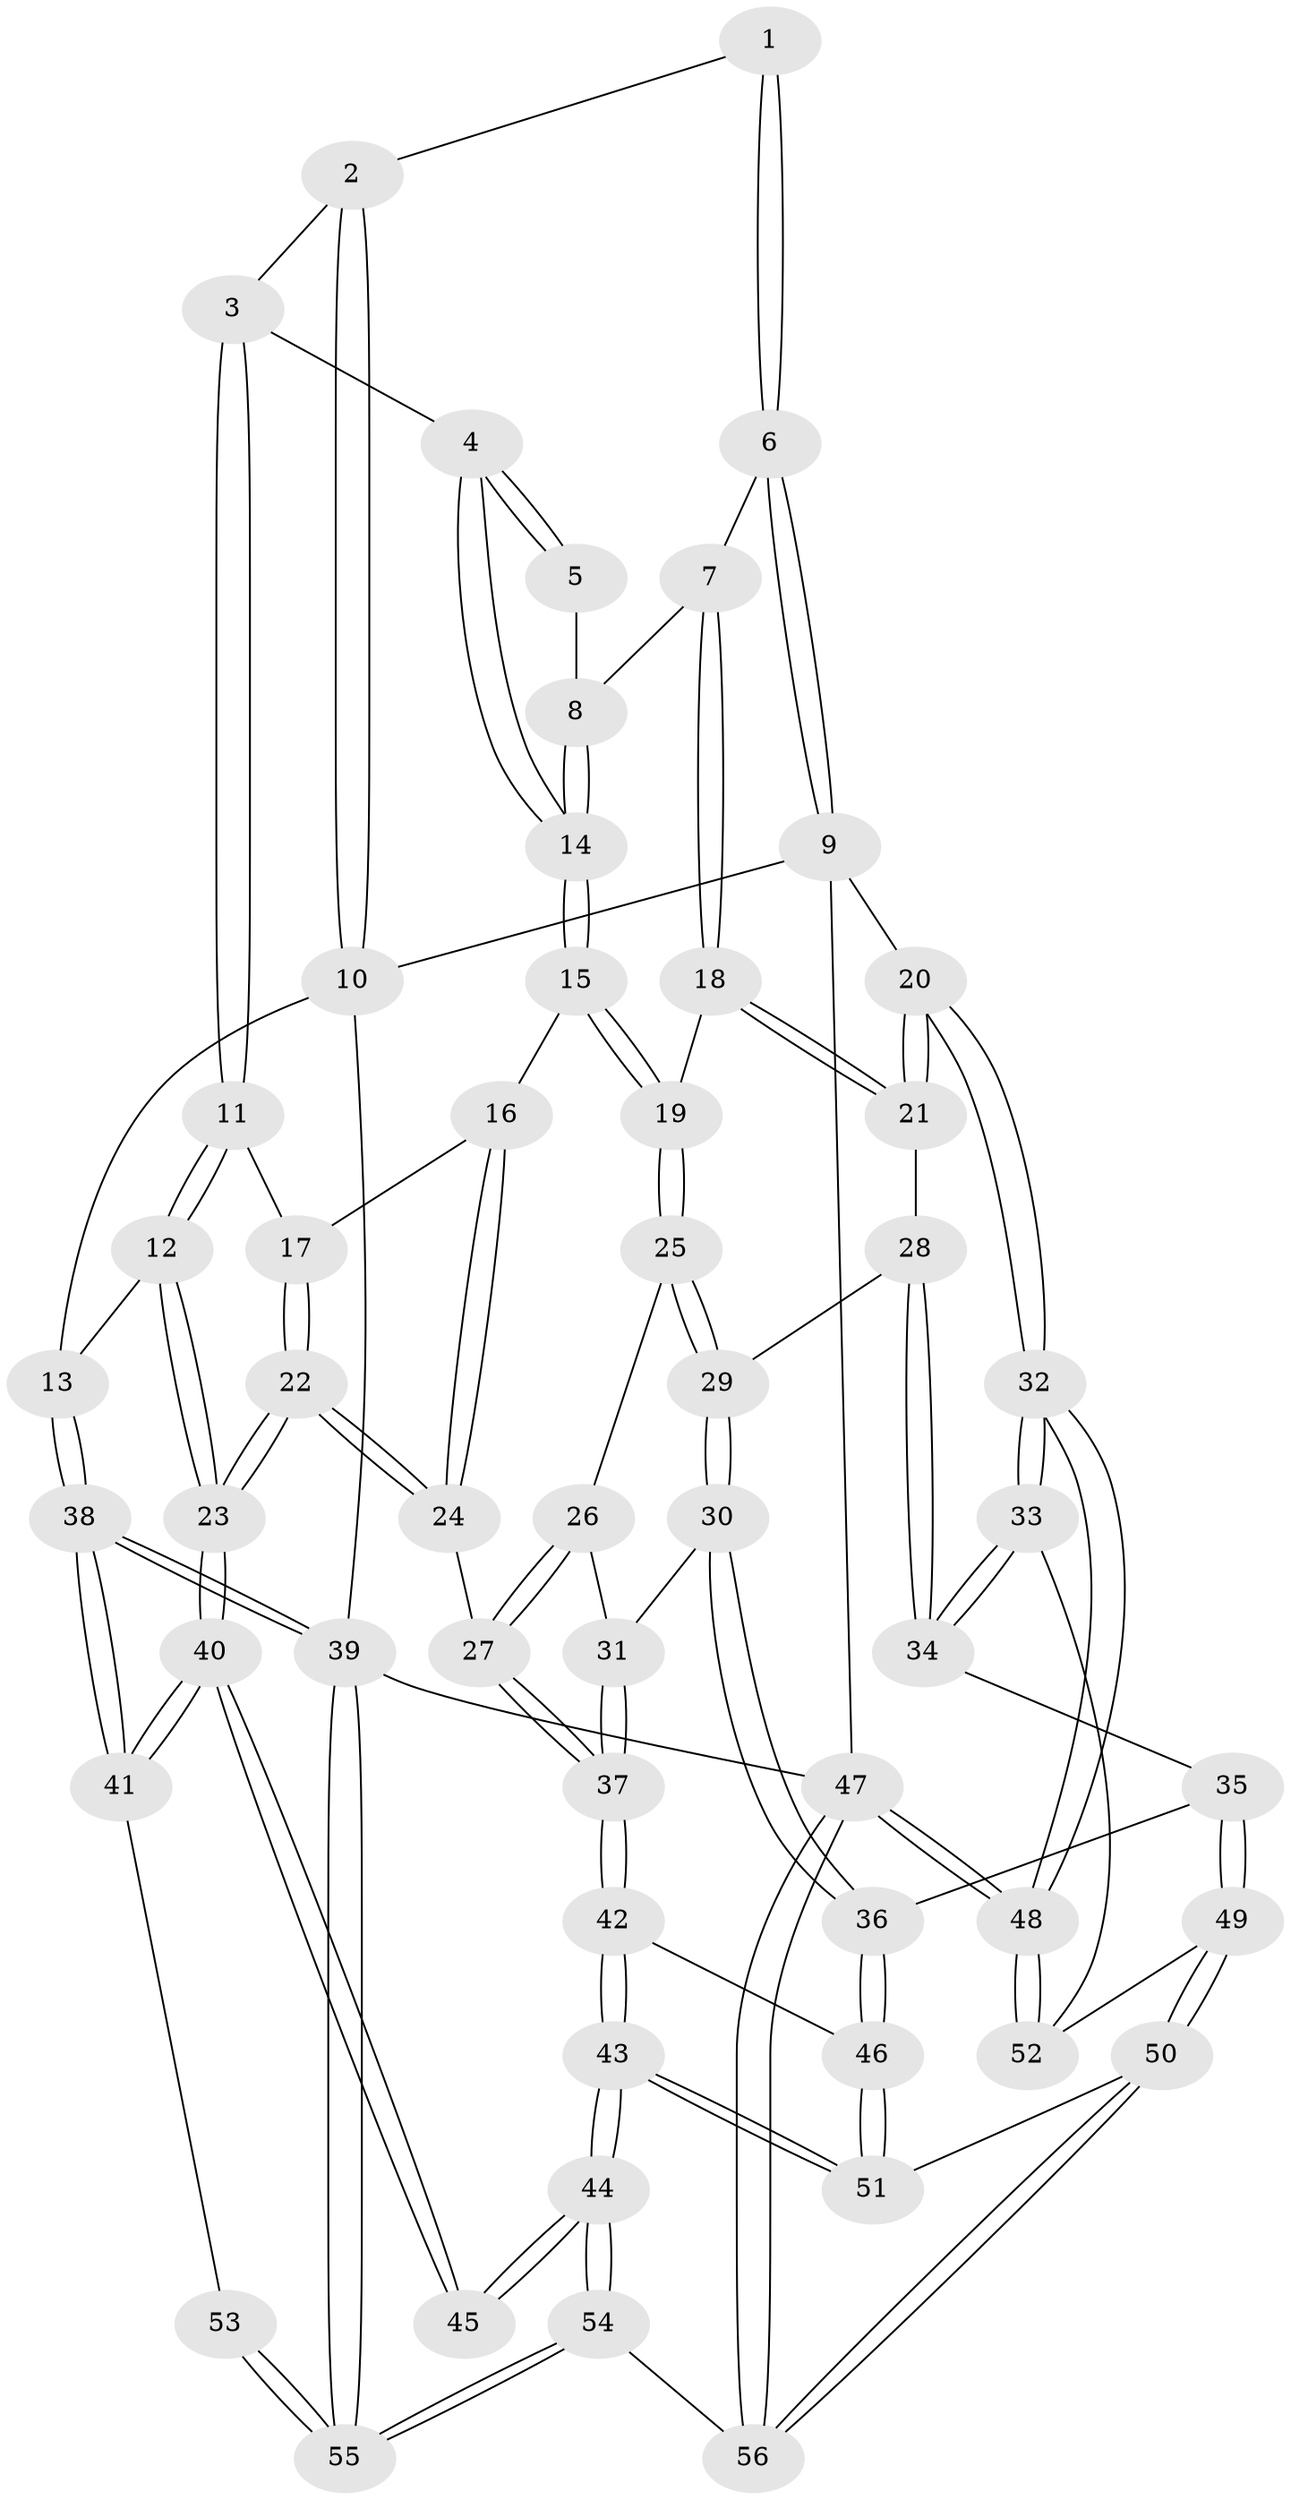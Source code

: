 // Generated by graph-tools (version 1.1) at 2025/16/03/09/25 04:16:49]
// undirected, 56 vertices, 137 edges
graph export_dot {
graph [start="1"]
  node [color=gray90,style=filled];
  1 [pos="+0.6762439818350393+0"];
  2 [pos="+0.2168153270340038+0"];
  3 [pos="+0.35946168079984053+0.0495278108062829"];
  4 [pos="+0.5318651439747033+0.13880898301494693"];
  5 [pos="+0.6471738349135565+0"];
  6 [pos="+1+0"];
  7 [pos="+0.8183605609458481+0.1790212488886672"];
  8 [pos="+0.7488571023189632+0.1407907143731763"];
  9 [pos="+1+0"];
  10 [pos="+0+0"];
  11 [pos="+0.2922823273003091+0.3023505096577397"];
  12 [pos="+0+0.3380483787999693"];
  13 [pos="+0+0.33124298375688277"];
  14 [pos="+0.55127433525539+0.2092364906188052"];
  15 [pos="+0.5503728731191939+0.23554906192569816"];
  16 [pos="+0.3465465982616038+0.3230308295810913"];
  17 [pos="+0.2953981249881935+0.30405185914026067"];
  18 [pos="+0.8341027480774938+0.26843371124699367"];
  19 [pos="+0.6350428608628211+0.34459328165695874"];
  20 [pos="+1+0.39161660494310546"];
  21 [pos="+0.97910145437438+0.3735877926409248"];
  22 [pos="+0.29247979796790213+0.5898963704143175"];
  23 [pos="+0.21830643744791026+0.6359121025176872"];
  24 [pos="+0.4700665588017901+0.5211409522644187"];
  25 [pos="+0.6250650349555011+0.39507298649723616"];
  26 [pos="+0.5888113528651522+0.45144429597742786"];
  27 [pos="+0.49658850549935746+0.5291851400449782"];
  28 [pos="+0.8701235548936341+0.470422794784279"];
  29 [pos="+0.8194373394011035+0.5045590711952894"];
  30 [pos="+0.7736195856081656+0.5981195237265885"];
  31 [pos="+0.7492554417290187+0.5879656016303167"];
  32 [pos="+1+0.6893450892306349"];
  33 [pos="+0.9789446239423614+0.6873304583763779"];
  34 [pos="+0.9227250417120512+0.6837885040687478"];
  35 [pos="+0.842962791812445+0.6909470196389071"];
  36 [pos="+0.7819751748086652+0.6521254729375782"];
  37 [pos="+0.5242341371080692+0.6045694746686259"];
  38 [pos="+0+0.793102646637152"];
  39 [pos="+0+1"];
  40 [pos="+0.21837044332171562+0.6704508334704509"];
  41 [pos="+0+0.7850362513432619"];
  42 [pos="+0.5342834379787058+0.666892118188969"];
  43 [pos="+0.36405508420319965+0.8640163332519148"];
  44 [pos="+0.35541182772928065+0.869369475865643"];
  45 [pos="+0.2500255923976715+0.7578257397691527"];
  46 [pos="+0.6533531206891079+0.7383842322990936"];
  47 [pos="+1+1"];
  48 [pos="+1+1"];
  49 [pos="+0.824634207886841+0.8602227115195189"];
  50 [pos="+0.6923479417416291+0.8906819477612407"];
  51 [pos="+0.6740577050906975+0.8657210860071838"];
  52 [pos="+0.8472231378275961+0.8713389410473337"];
  53 [pos="+0.11814375118268644+0.8359786502898605"];
  54 [pos="+0.33173402881510494+1"];
  55 [pos="+0+1"];
  56 [pos="+0.6420675393462312+1"];
  1 -- 2;
  1 -- 6;
  1 -- 6;
  2 -- 3;
  2 -- 10;
  2 -- 10;
  3 -- 4;
  3 -- 11;
  3 -- 11;
  4 -- 5;
  4 -- 5;
  4 -- 14;
  4 -- 14;
  5 -- 8;
  6 -- 7;
  6 -- 9;
  6 -- 9;
  7 -- 8;
  7 -- 18;
  7 -- 18;
  8 -- 14;
  8 -- 14;
  9 -- 10;
  9 -- 20;
  9 -- 47;
  10 -- 13;
  10 -- 39;
  11 -- 12;
  11 -- 12;
  11 -- 17;
  12 -- 13;
  12 -- 23;
  12 -- 23;
  13 -- 38;
  13 -- 38;
  14 -- 15;
  14 -- 15;
  15 -- 16;
  15 -- 19;
  15 -- 19;
  16 -- 17;
  16 -- 24;
  16 -- 24;
  17 -- 22;
  17 -- 22;
  18 -- 19;
  18 -- 21;
  18 -- 21;
  19 -- 25;
  19 -- 25;
  20 -- 21;
  20 -- 21;
  20 -- 32;
  20 -- 32;
  21 -- 28;
  22 -- 23;
  22 -- 23;
  22 -- 24;
  22 -- 24;
  23 -- 40;
  23 -- 40;
  24 -- 27;
  25 -- 26;
  25 -- 29;
  25 -- 29;
  26 -- 27;
  26 -- 27;
  26 -- 31;
  27 -- 37;
  27 -- 37;
  28 -- 29;
  28 -- 34;
  28 -- 34;
  29 -- 30;
  29 -- 30;
  30 -- 31;
  30 -- 36;
  30 -- 36;
  31 -- 37;
  31 -- 37;
  32 -- 33;
  32 -- 33;
  32 -- 48;
  32 -- 48;
  33 -- 34;
  33 -- 34;
  33 -- 52;
  34 -- 35;
  35 -- 36;
  35 -- 49;
  35 -- 49;
  36 -- 46;
  36 -- 46;
  37 -- 42;
  37 -- 42;
  38 -- 39;
  38 -- 39;
  38 -- 41;
  38 -- 41;
  39 -- 55;
  39 -- 55;
  39 -- 47;
  40 -- 41;
  40 -- 41;
  40 -- 45;
  40 -- 45;
  41 -- 53;
  42 -- 43;
  42 -- 43;
  42 -- 46;
  43 -- 44;
  43 -- 44;
  43 -- 51;
  43 -- 51;
  44 -- 45;
  44 -- 45;
  44 -- 54;
  44 -- 54;
  46 -- 51;
  46 -- 51;
  47 -- 48;
  47 -- 48;
  47 -- 56;
  47 -- 56;
  48 -- 52;
  48 -- 52;
  49 -- 50;
  49 -- 50;
  49 -- 52;
  50 -- 51;
  50 -- 56;
  50 -- 56;
  53 -- 55;
  53 -- 55;
  54 -- 55;
  54 -- 55;
  54 -- 56;
}
